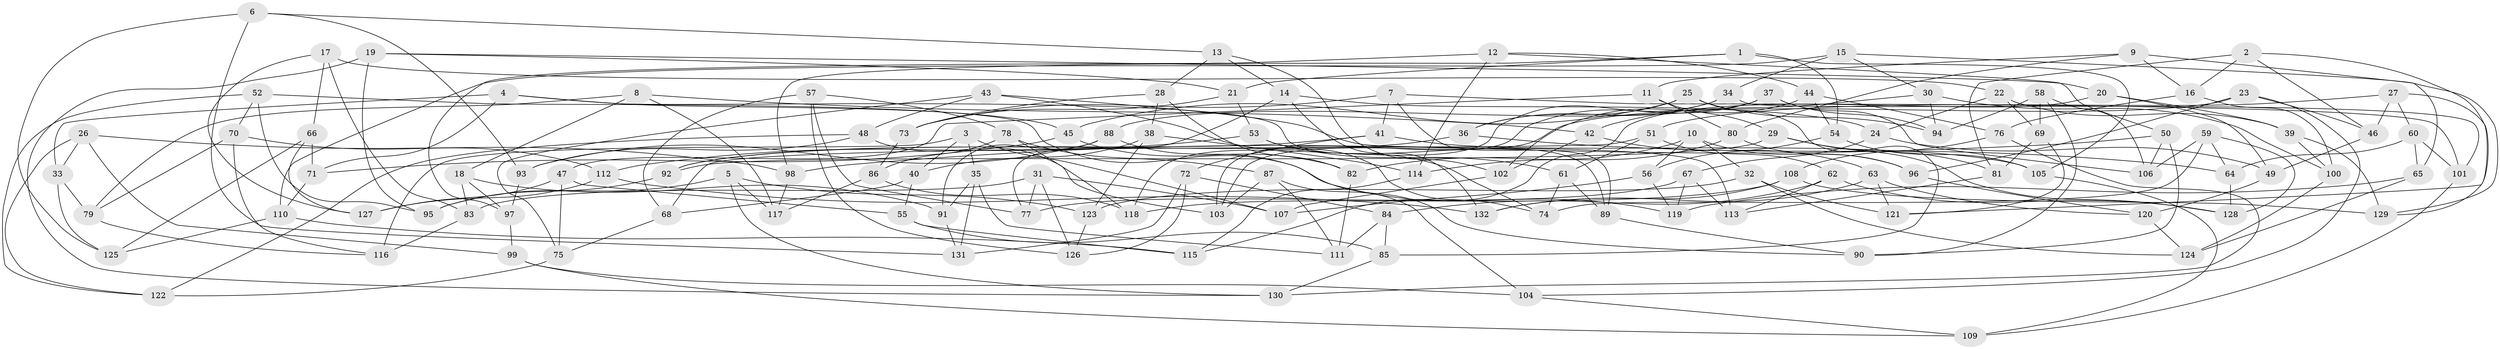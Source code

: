 // coarse degree distribution, {5: 0.07142857142857142, 6: 0.5, 4: 0.40476190476190477, 3: 0.023809523809523808}
// Generated by graph-tools (version 1.1) at 2025/24/03/03/25 07:24:23]
// undirected, 132 vertices, 264 edges
graph export_dot {
graph [start="1"]
  node [color=gray90,style=filled];
  1;
  2;
  3;
  4;
  5;
  6;
  7;
  8;
  9;
  10;
  11;
  12;
  13;
  14;
  15;
  16;
  17;
  18;
  19;
  20;
  21;
  22;
  23;
  24;
  25;
  26;
  27;
  28;
  29;
  30;
  31;
  32;
  33;
  34;
  35;
  36;
  37;
  38;
  39;
  40;
  41;
  42;
  43;
  44;
  45;
  46;
  47;
  48;
  49;
  50;
  51;
  52;
  53;
  54;
  55;
  56;
  57;
  58;
  59;
  60;
  61;
  62;
  63;
  64;
  65;
  66;
  67;
  68;
  69;
  70;
  71;
  72;
  73;
  74;
  75;
  76;
  77;
  78;
  79;
  80;
  81;
  82;
  83;
  84;
  85;
  86;
  87;
  88;
  89;
  90;
  91;
  92;
  93;
  94;
  95;
  96;
  97;
  98;
  99;
  100;
  101;
  102;
  103;
  104;
  105;
  106;
  107;
  108;
  109;
  110;
  111;
  112;
  113;
  114;
  115;
  116;
  117;
  118;
  119;
  120;
  121;
  122;
  123;
  124;
  125;
  126;
  127;
  128;
  129;
  130;
  131;
  132;
  1 -- 21;
  1 -- 54;
  1 -- 105;
  1 -- 98;
  2 -- 16;
  2 -- 81;
  2 -- 46;
  2 -- 121;
  3 -- 40;
  3 -- 35;
  3 -- 107;
  3 -- 116;
  4 -- 45;
  4 -- 89;
  4 -- 71;
  4 -- 33;
  5 -- 130;
  5 -- 123;
  5 -- 117;
  5 -- 95;
  6 -- 125;
  6 -- 13;
  6 -- 131;
  6 -- 93;
  7 -- 73;
  7 -- 89;
  7 -- 101;
  7 -- 41;
  8 -- 117;
  8 -- 42;
  8 -- 79;
  8 -- 18;
  9 -- 65;
  9 -- 80;
  9 -- 16;
  9 -- 11;
  10 -- 56;
  10 -- 32;
  10 -- 82;
  10 -- 96;
  11 -- 47;
  11 -- 29;
  11 -- 80;
  12 -- 114;
  12 -- 50;
  12 -- 44;
  12 -- 97;
  13 -- 28;
  13 -- 102;
  13 -- 14;
  14 -- 132;
  14 -- 77;
  14 -- 24;
  15 -- 34;
  15 -- 30;
  15 -- 110;
  15 -- 129;
  16 -- 76;
  16 -- 100;
  17 -- 83;
  17 -- 66;
  17 -- 127;
  17 -- 22;
  18 -- 97;
  18 -- 83;
  18 -- 91;
  19 -- 130;
  19 -- 95;
  19 -- 21;
  19 -- 20;
  20 -- 49;
  20 -- 115;
  20 -- 39;
  21 -- 73;
  21 -- 53;
  22 -- 69;
  22 -- 39;
  22 -- 24;
  23 -- 104;
  23 -- 46;
  23 -- 96;
  23 -- 103;
  24 -- 49;
  24 -- 67;
  25 -- 85;
  25 -- 94;
  25 -- 45;
  25 -- 36;
  26 -- 122;
  26 -- 99;
  26 -- 33;
  26 -- 98;
  27 -- 46;
  27 -- 60;
  27 -- 51;
  27 -- 129;
  28 -- 73;
  28 -- 82;
  28 -- 38;
  29 -- 81;
  29 -- 92;
  29 -- 128;
  30 -- 42;
  30 -- 94;
  30 -- 100;
  31 -- 107;
  31 -- 126;
  31 -- 83;
  31 -- 77;
  32 -- 123;
  32 -- 124;
  32 -- 121;
  33 -- 125;
  33 -- 79;
  34 -- 118;
  34 -- 36;
  34 -- 101;
  35 -- 91;
  35 -- 111;
  35 -- 131;
  36 -- 64;
  36 -- 92;
  37 -- 103;
  37 -- 94;
  37 -- 106;
  37 -- 88;
  38 -- 123;
  38 -- 40;
  38 -- 114;
  39 -- 100;
  39 -- 129;
  40 -- 55;
  40 -- 68;
  41 -- 92;
  41 -- 105;
  41 -- 72;
  42 -- 102;
  42 -- 63;
  43 -- 75;
  43 -- 48;
  43 -- 113;
  43 -- 74;
  44 -- 102;
  44 -- 54;
  44 -- 76;
  45 -- 71;
  45 -- 82;
  46 -- 49;
  47 -- 75;
  47 -- 55;
  47 -- 127;
  48 -- 93;
  48 -- 103;
  48 -- 122;
  49 -- 120;
  50 -- 98;
  50 -- 106;
  50 -- 90;
  51 -- 61;
  51 -- 68;
  51 -- 62;
  52 -- 119;
  52 -- 122;
  52 -- 70;
  52 -- 95;
  53 -- 74;
  53 -- 112;
  53 -- 61;
  54 -- 105;
  54 -- 56;
  55 -- 115;
  55 -- 85;
  56 -- 119;
  56 -- 107;
  57 -- 68;
  57 -- 78;
  57 -- 77;
  57 -- 126;
  58 -- 69;
  58 -- 94;
  58 -- 106;
  58 -- 90;
  59 -- 64;
  59 -- 128;
  59 -- 74;
  59 -- 106;
  60 -- 101;
  60 -- 64;
  60 -- 65;
  61 -- 89;
  61 -- 74;
  62 -- 84;
  62 -- 113;
  62 -- 128;
  63 -- 120;
  63 -- 132;
  63 -- 121;
  64 -- 128;
  65 -- 119;
  65 -- 124;
  66 -- 71;
  66 -- 125;
  66 -- 127;
  67 -- 119;
  67 -- 77;
  67 -- 113;
  68 -- 75;
  69 -- 121;
  69 -- 81;
  70 -- 116;
  70 -- 79;
  70 -- 112;
  71 -- 110;
  72 -- 126;
  72 -- 84;
  72 -- 131;
  73 -- 86;
  75 -- 122;
  76 -- 130;
  76 -- 108;
  78 -- 87;
  78 -- 86;
  78 -- 118;
  79 -- 116;
  80 -- 114;
  80 -- 96;
  81 -- 113;
  82 -- 111;
  83 -- 116;
  84 -- 111;
  84 -- 85;
  85 -- 130;
  86 -- 117;
  86 -- 118;
  87 -- 103;
  87 -- 111;
  87 -- 104;
  88 -- 91;
  88 -- 90;
  88 -- 93;
  89 -- 90;
  91 -- 131;
  92 -- 95;
  93 -- 97;
  96 -- 120;
  97 -- 99;
  98 -- 117;
  99 -- 109;
  99 -- 104;
  100 -- 124;
  101 -- 109;
  102 -- 107;
  104 -- 109;
  105 -- 109;
  108 -- 129;
  108 -- 118;
  108 -- 132;
  110 -- 115;
  110 -- 125;
  112 -- 132;
  112 -- 127;
  114 -- 115;
  120 -- 124;
  123 -- 126;
}
